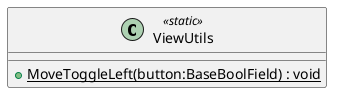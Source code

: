 @startuml
class ViewUtils <<static>> {
    + {static} MoveToggleLeft(button:BaseBoolField) : void
}
@enduml
